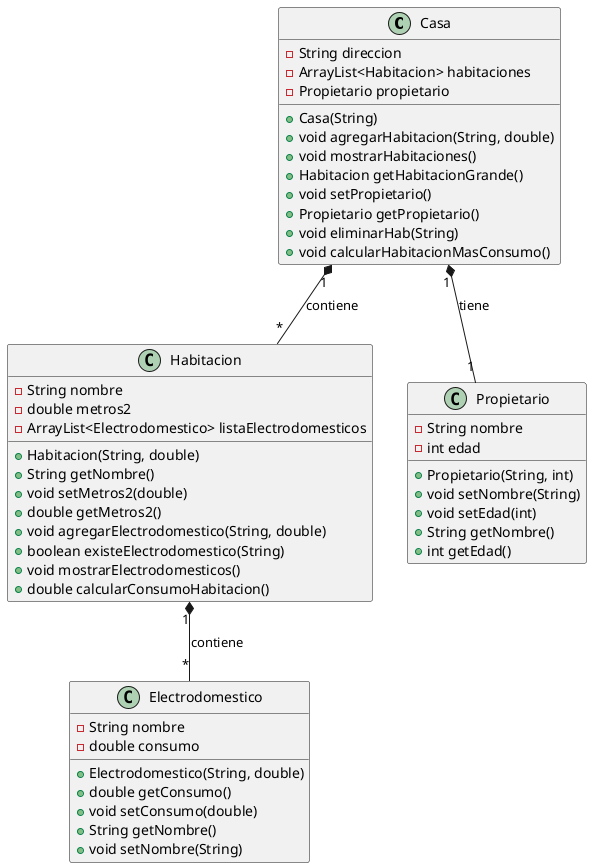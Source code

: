 @startuml

class Casa {
    - String direccion
    - ArrayList<Habitacion> habitaciones
    - Propietario propietario
    + Casa(String)
    + void agregarHabitacion(String, double)
    + void mostrarHabitaciones()
    + Habitacion getHabitacionGrande()
    + void setPropietario()
    + Propietario getPropietario()
    + void eliminarHab(String)
    + void calcularHabitacionMasConsumo()
}

class Habitacion {
    - String nombre
    - double metros2
    - ArrayList<Electrodomestico> listaElectrodomesticos
    + Habitacion(String, double)
    + String getNombre()
    + void setMetros2(double)
    + double getMetros2()
    + void agregarElectrodomestico(String, double)
    + boolean existeElectrodomestico(String)
    + void mostrarElectrodomesticos()
    + double calcularConsumoHabitacion()
}

class Propietario {
    - String nombre
    - int edad
    + Propietario(String, int)
    + void setNombre(String)
    + void setEdad(int)
    + String getNombre()
    + int getEdad()
}

class Electrodomestico {
    - String nombre
    - double consumo
    + Electrodomestico(String, double)
    + double getConsumo()
    + void setConsumo(double)
    + String getNombre()
    + void setNombre(String)
}

Casa "1" *-- "*" Habitacion : contiene
Casa "1" *-- "1" Propietario : tiene
Habitacion "1" *-- "*" Electrodomestico : contiene

@enduml
